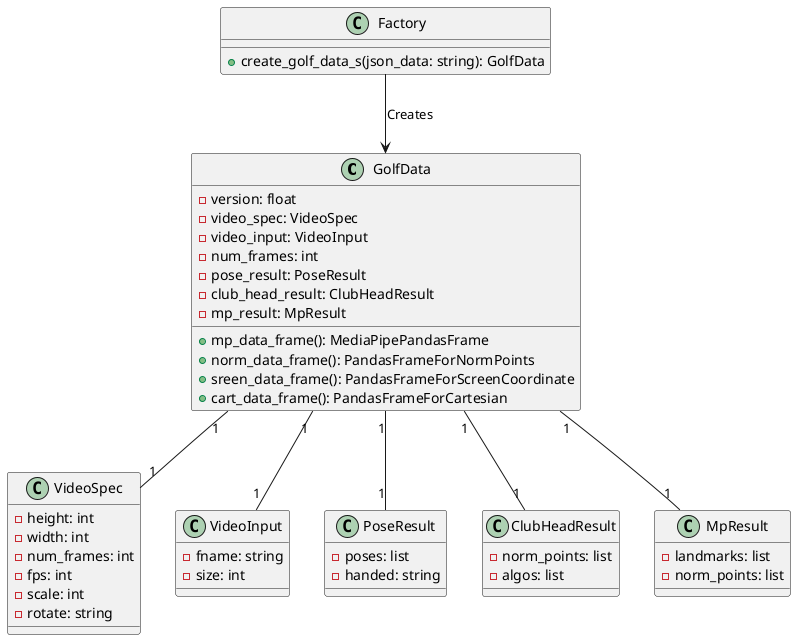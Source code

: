 @startuml
class GolfData {
    - version: float
    - video_spec: VideoSpec
    - video_input: VideoInput
    - num_frames: int
    - pose_result: PoseResult
    - club_head_result: ClubHeadResult
    - mp_result: MpResult
    + mp_data_frame(): MediaPipePandasFrame
    + norm_data_frame(): PandasFrameForNormPoints
    + sreen_data_frame(): PandasFrameForScreenCoordinate
    + cart_data_frame(): PandasFrameForCartesian
}

class VideoSpec {
    - height: int
    - width: int
    - num_frames: int
    - fps: int
    - scale: int
    - rotate: string
}

class VideoInput {
    - fname: string
    - size: int
}

class PoseResult {
    - poses: list
    - handed: string
}

class ClubHeadResult {
    - norm_points: list
    - algos: list
}

class MpResult {
    - landmarks: list
    - norm_points: list
}

class Factory {
    + create_golf_data_s(json_data: string): GolfData
}

GolfData "1" -- "1" VideoSpec
GolfData "1" -- "1" VideoInput
GolfData "1" -- "1" PoseResult
GolfData "1" -- "1" ClubHeadResult
GolfData "1" -- "1" MpResult

Factory --> GolfData: Creates

@enduml

